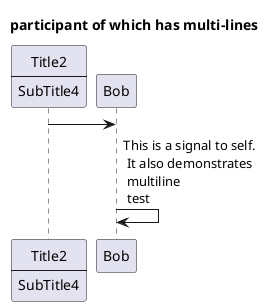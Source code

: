 @startuml

title participant of which has multi-lines

participant Participant [
    Title2
    ----
    SubTitle4
]

participant Bob

Participant -> Bob
Bob -> Bob : This is a signal to self.\n It also demonstrates\n multiline \n test

@enduml